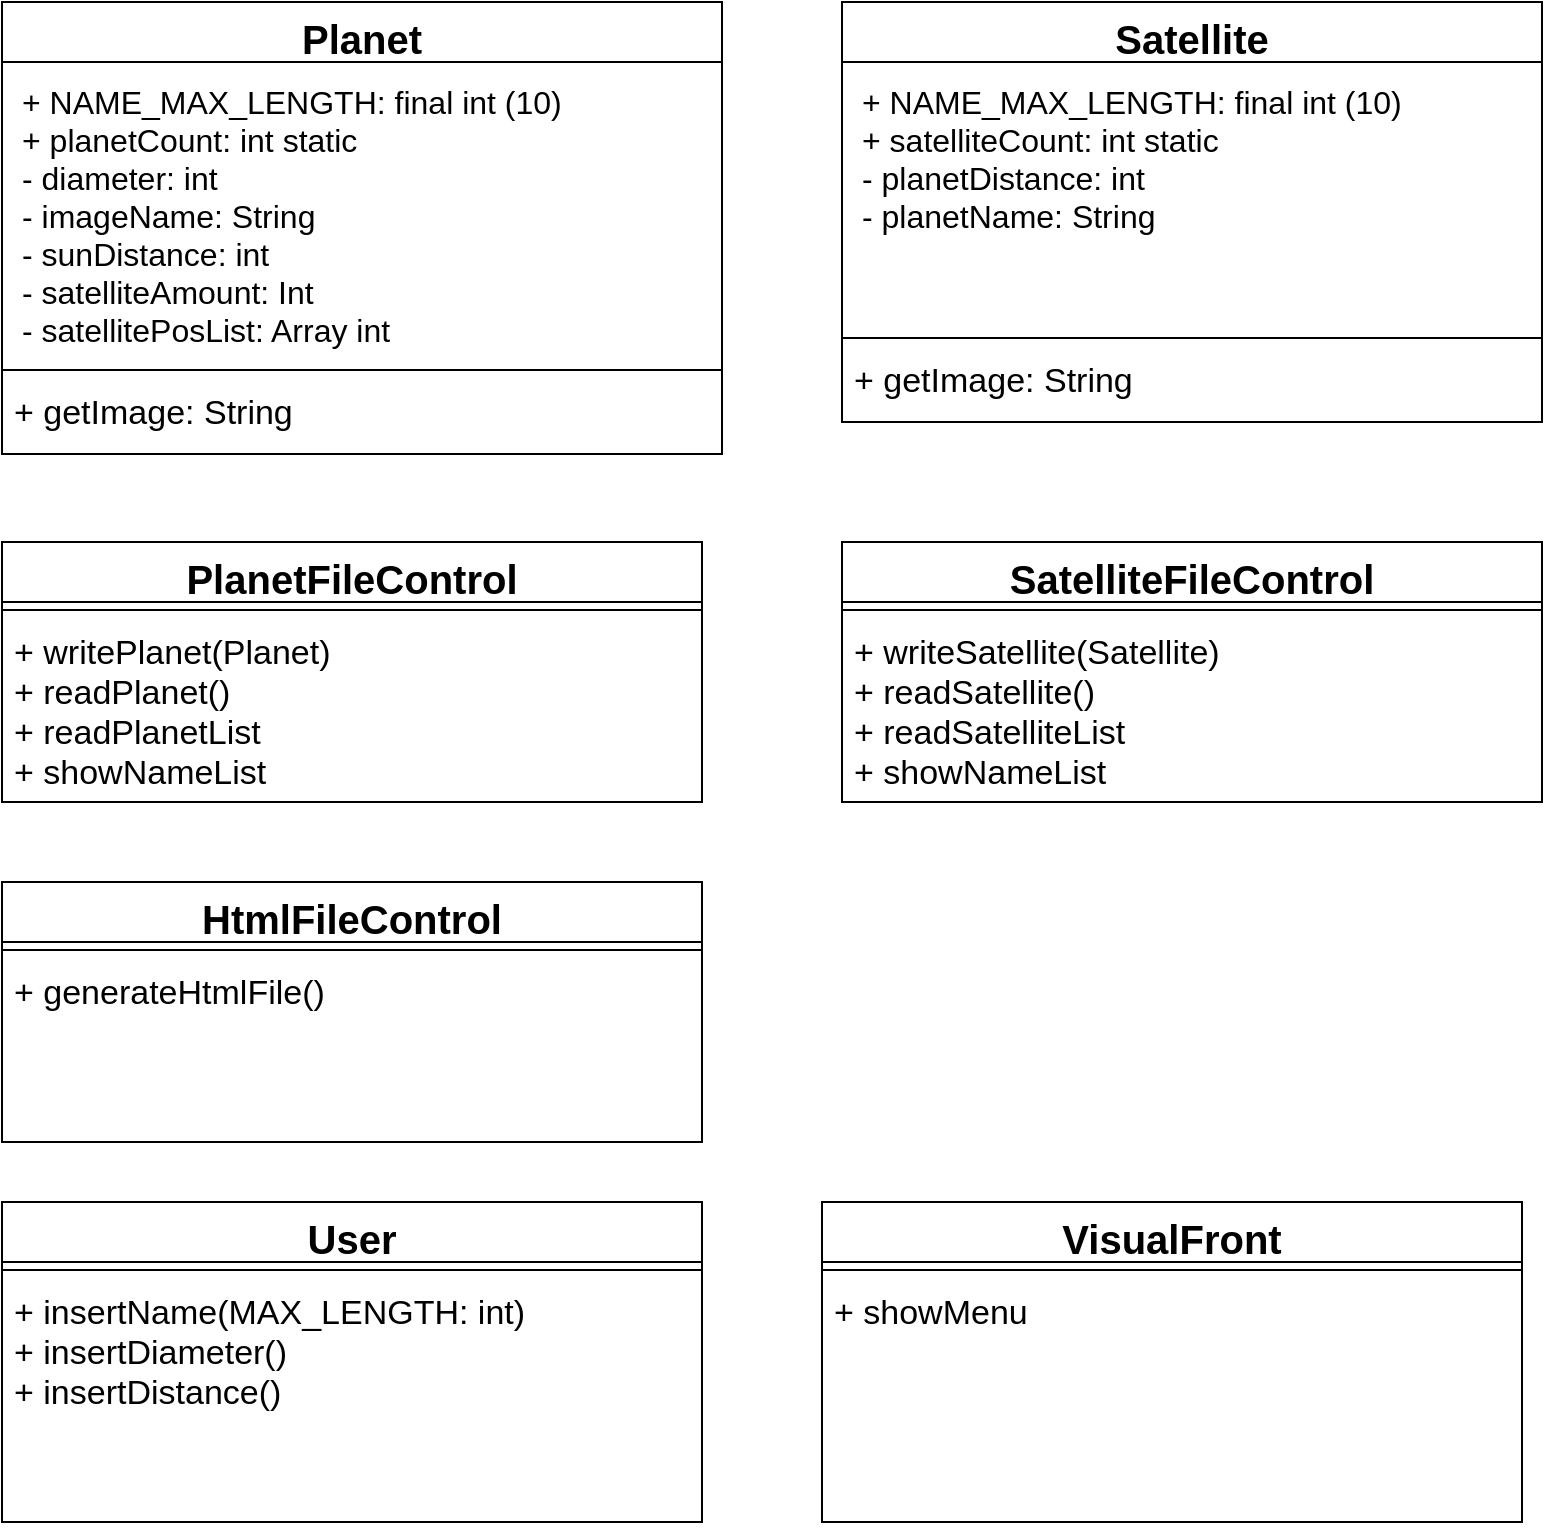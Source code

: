 <mxfile version="14.5.1" type="device"><diagram id="vc7Sq_7mc1ts_UL8mFxX" name="Página-1"><mxGraphModel dx="1422" dy="822" grid="1" gridSize="10" guides="1" tooltips="1" connect="1" arrows="1" fold="1" page="1" pageScale="1" pageWidth="827" pageHeight="1169" math="0" shadow="0"><root><mxCell id="0"/><mxCell id="1" parent="0"/><mxCell id="fiSWZNdYinV3TGqtcjX7-1" value="Planet" style="swimlane;fontStyle=1;align=center;verticalAlign=top;childLayout=stackLayout;horizontal=1;startSize=30;horizontalStack=0;resizeParent=1;resizeParentMax=0;resizeLast=0;collapsible=1;marginBottom=0;fontSize=20;" vertex="1" parent="1"><mxGeometry x="20" y="60" width="360" height="226" as="geometry"/></mxCell><mxCell id="fiSWZNdYinV3TGqtcjX7-2" value="+ NAME_MAX_LENGTH: final int (10) &#10;+ planetCount: int static&#10;- diameter: int&#10;- imageName: String&#10;- sunDistance: int&#10;- satelliteAmount: Int&#10;- satellitePosList: Array int&#10;" style="text;strokeColor=none;fillColor=none;align=left;verticalAlign=top;spacingLeft=4;spacingRight=4;overflow=hidden;rotatable=0;points=[[0,0.5],[1,0.5]];portConstraint=eastwest;fontSize=16;spacing=6;" vertex="1" parent="fiSWZNdYinV3TGqtcjX7-1"><mxGeometry y="30" width="360" height="150" as="geometry"/></mxCell><mxCell id="fiSWZNdYinV3TGqtcjX7-3" value="" style="line;strokeWidth=1;fillColor=none;align=left;verticalAlign=middle;spacingTop=-1;spacingLeft=3;spacingRight=3;rotatable=0;labelPosition=right;points=[];portConstraint=eastwest;" vertex="1" parent="fiSWZNdYinV3TGqtcjX7-1"><mxGeometry y="180" width="360" height="8" as="geometry"/></mxCell><mxCell id="fiSWZNdYinV3TGqtcjX7-4" value="+ getImage: String" style="text;strokeColor=none;fillColor=none;align=left;verticalAlign=top;spacingLeft=4;spacingRight=4;overflow=hidden;rotatable=0;points=[[0,0.5],[1,0.5]];portConstraint=eastwest;fontSize=17;" vertex="1" parent="fiSWZNdYinV3TGqtcjX7-1"><mxGeometry y="188" width="360" height="38" as="geometry"/></mxCell><mxCell id="fiSWZNdYinV3TGqtcjX7-5" value="Satellite" style="swimlane;fontStyle=1;align=center;verticalAlign=top;childLayout=stackLayout;horizontal=1;startSize=30;horizontalStack=0;resizeParent=1;resizeParentMax=0;resizeLast=0;collapsible=1;marginBottom=0;fontSize=20;" vertex="1" parent="1"><mxGeometry x="440" y="60" width="350" height="210" as="geometry"/></mxCell><mxCell id="fiSWZNdYinV3TGqtcjX7-6" value="+ NAME_MAX_LENGTH: final int (10) &#10;+ satelliteCount: int static&#10;- planetDistance: int&#10;- planetName: String&#10;" style="text;strokeColor=none;fillColor=none;align=left;verticalAlign=top;spacingLeft=4;spacingRight=4;overflow=hidden;rotatable=0;points=[[0,0.5],[1,0.5]];portConstraint=eastwest;fontSize=16;spacing=6;" vertex="1" parent="fiSWZNdYinV3TGqtcjX7-5"><mxGeometry y="30" width="350" height="134" as="geometry"/></mxCell><mxCell id="fiSWZNdYinV3TGqtcjX7-7" value="" style="line;strokeWidth=1;fillColor=none;align=left;verticalAlign=middle;spacingTop=-1;spacingLeft=3;spacingRight=3;rotatable=0;labelPosition=right;points=[];portConstraint=eastwest;" vertex="1" parent="fiSWZNdYinV3TGqtcjX7-5"><mxGeometry y="164" width="350" height="8" as="geometry"/></mxCell><mxCell id="fiSWZNdYinV3TGqtcjX7-8" value="+ getImage: String" style="text;strokeColor=none;fillColor=none;align=left;verticalAlign=top;spacingLeft=4;spacingRight=4;overflow=hidden;rotatable=0;points=[[0,0.5],[1,0.5]];portConstraint=eastwest;fontSize=17;" vertex="1" parent="fiSWZNdYinV3TGqtcjX7-5"><mxGeometry y="172" width="350" height="38" as="geometry"/></mxCell><mxCell id="fiSWZNdYinV3TGqtcjX7-9" value="PlanetFileControl" style="swimlane;fontStyle=1;align=center;verticalAlign=top;childLayout=stackLayout;horizontal=1;startSize=30;horizontalStack=0;resizeParent=1;resizeParentMax=0;resizeLast=0;collapsible=1;marginBottom=0;fontSize=20;" vertex="1" parent="1"><mxGeometry x="20" y="330" width="350" height="130" as="geometry"/></mxCell><mxCell id="fiSWZNdYinV3TGqtcjX7-11" value="" style="line;strokeWidth=1;fillColor=none;align=left;verticalAlign=middle;spacingTop=-1;spacingLeft=3;spacingRight=3;rotatable=0;labelPosition=right;points=[];portConstraint=eastwest;" vertex="1" parent="fiSWZNdYinV3TGqtcjX7-9"><mxGeometry y="30" width="350" height="8" as="geometry"/></mxCell><mxCell id="fiSWZNdYinV3TGqtcjX7-12" value="+ writePlanet(Planet)&#10;+ readPlanet()&#10;+ readPlanetList&#10;+ showNameList" style="text;strokeColor=none;fillColor=none;align=left;verticalAlign=top;spacingLeft=4;spacingRight=4;overflow=hidden;rotatable=0;points=[[0,0.5],[1,0.5]];portConstraint=eastwest;fontSize=17;" vertex="1" parent="fiSWZNdYinV3TGqtcjX7-9"><mxGeometry y="38" width="350" height="92" as="geometry"/></mxCell><mxCell id="fiSWZNdYinV3TGqtcjX7-13" value="SatelliteFileControl" style="swimlane;fontStyle=1;align=center;verticalAlign=top;childLayout=stackLayout;horizontal=1;startSize=30;horizontalStack=0;resizeParent=1;resizeParentMax=0;resizeLast=0;collapsible=1;marginBottom=0;fontSize=20;" vertex="1" parent="1"><mxGeometry x="440" y="330" width="350" height="130" as="geometry"/></mxCell><mxCell id="fiSWZNdYinV3TGqtcjX7-15" value="" style="line;strokeWidth=1;fillColor=none;align=left;verticalAlign=middle;spacingTop=-1;spacingLeft=3;spacingRight=3;rotatable=0;labelPosition=right;points=[];portConstraint=eastwest;" vertex="1" parent="fiSWZNdYinV3TGqtcjX7-13"><mxGeometry y="30" width="350" height="8" as="geometry"/></mxCell><mxCell id="fiSWZNdYinV3TGqtcjX7-16" value="+ writeSatellite(Satellite)&#10;+ readSatellite()&#10;+ readSatelliteList&#10;+ showNameList" style="text;strokeColor=none;fillColor=none;align=left;verticalAlign=top;spacingLeft=4;spacingRight=4;overflow=hidden;rotatable=0;points=[[0,0.5],[1,0.5]];portConstraint=eastwest;fontSize=17;" vertex="1" parent="fiSWZNdYinV3TGqtcjX7-13"><mxGeometry y="38" width="350" height="92" as="geometry"/></mxCell><mxCell id="fiSWZNdYinV3TGqtcjX7-89" value="User" style="swimlane;fontStyle=1;align=center;verticalAlign=top;childLayout=stackLayout;horizontal=1;startSize=30;horizontalStack=0;resizeParent=1;resizeParentMax=0;resizeLast=0;collapsible=1;marginBottom=0;fontSize=20;" vertex="1" parent="1"><mxGeometry x="20" y="660" width="350" height="160" as="geometry"/></mxCell><mxCell id="fiSWZNdYinV3TGqtcjX7-90" value="" style="line;strokeWidth=1;fillColor=none;align=left;verticalAlign=middle;spacingTop=-1;spacingLeft=3;spacingRight=3;rotatable=0;labelPosition=right;points=[];portConstraint=eastwest;" vertex="1" parent="fiSWZNdYinV3TGqtcjX7-89"><mxGeometry y="30" width="350" height="8" as="geometry"/></mxCell><mxCell id="fiSWZNdYinV3TGqtcjX7-91" value="+ insertName(MAX_LENGTH: int)&#10;+ insertDiameter()&#10;+ insertDistance()" style="text;strokeColor=none;fillColor=none;align=left;verticalAlign=top;spacingLeft=4;spacingRight=4;overflow=hidden;rotatable=0;points=[[0,0.5],[1,0.5]];portConstraint=eastwest;fontSize=17;" vertex="1" parent="fiSWZNdYinV3TGqtcjX7-89"><mxGeometry y="38" width="350" height="122" as="geometry"/></mxCell><mxCell id="fiSWZNdYinV3TGqtcjX7-92" value="VisualFront" style="swimlane;fontStyle=1;align=center;verticalAlign=top;childLayout=stackLayout;horizontal=1;startSize=30;horizontalStack=0;resizeParent=1;resizeParentMax=0;resizeLast=0;collapsible=1;marginBottom=0;fontSize=20;" vertex="1" parent="1"><mxGeometry x="430" y="660" width="350" height="160" as="geometry"/></mxCell><mxCell id="fiSWZNdYinV3TGqtcjX7-93" value="" style="line;strokeWidth=1;fillColor=none;align=left;verticalAlign=middle;spacingTop=-1;spacingLeft=3;spacingRight=3;rotatable=0;labelPosition=right;points=[];portConstraint=eastwest;" vertex="1" parent="fiSWZNdYinV3TGqtcjX7-92"><mxGeometry y="30" width="350" height="8" as="geometry"/></mxCell><mxCell id="fiSWZNdYinV3TGqtcjX7-94" value="+ showMenu" style="text;strokeColor=none;fillColor=none;align=left;verticalAlign=top;spacingLeft=4;spacingRight=4;overflow=hidden;rotatable=0;points=[[0,0.5],[1,0.5]];portConstraint=eastwest;fontSize=17;" vertex="1" parent="fiSWZNdYinV3TGqtcjX7-92"><mxGeometry y="38" width="350" height="122" as="geometry"/></mxCell><mxCell id="fiSWZNdYinV3TGqtcjX7-96" value="HtmlFileControl" style="swimlane;fontStyle=1;align=center;verticalAlign=top;childLayout=stackLayout;horizontal=1;startSize=30;horizontalStack=0;resizeParent=1;resizeParentMax=0;resizeLast=0;collapsible=1;marginBottom=0;fontSize=20;" vertex="1" parent="1"><mxGeometry x="20" y="500" width="350" height="130" as="geometry"/></mxCell><mxCell id="fiSWZNdYinV3TGqtcjX7-97" value="" style="line;strokeWidth=1;fillColor=none;align=left;verticalAlign=middle;spacingTop=-1;spacingLeft=3;spacingRight=3;rotatable=0;labelPosition=right;points=[];portConstraint=eastwest;" vertex="1" parent="fiSWZNdYinV3TGqtcjX7-96"><mxGeometry y="30" width="350" height="8" as="geometry"/></mxCell><mxCell id="fiSWZNdYinV3TGqtcjX7-98" value="+ generateHtmlFile()" style="text;strokeColor=none;fillColor=none;align=left;verticalAlign=top;spacingLeft=4;spacingRight=4;overflow=hidden;rotatable=0;points=[[0,0.5],[1,0.5]];portConstraint=eastwest;fontSize=17;" vertex="1" parent="fiSWZNdYinV3TGqtcjX7-96"><mxGeometry y="38" width="350" height="92" as="geometry"/></mxCell></root></mxGraphModel></diagram></mxfile>